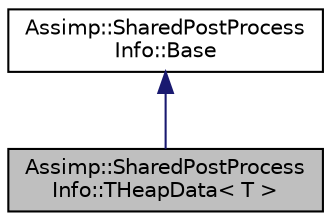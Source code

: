 digraph "Assimp::SharedPostProcessInfo::THeapData&lt; T &gt;"
{
  edge [fontname="Helvetica",fontsize="10",labelfontname="Helvetica",labelfontsize="10"];
  node [fontname="Helvetica",fontsize="10",shape=record];
  Node1 [label="Assimp::SharedPostProcess\lInfo::THeapData\< T \>",height=0.2,width=0.4,color="black", fillcolor="grey75", style="filled", fontcolor="black"];
  Node2 -> Node1 [dir="back",color="midnightblue",fontsize="10",style="solid",fontname="Helvetica"];
  Node2 [label="Assimp::SharedPostProcess\lInfo::Base",height=0.2,width=0.4,color="black", fillcolor="white", style="filled",URL="$struct_assimp_1_1_shared_post_process_info_1_1_base.html"];
}
